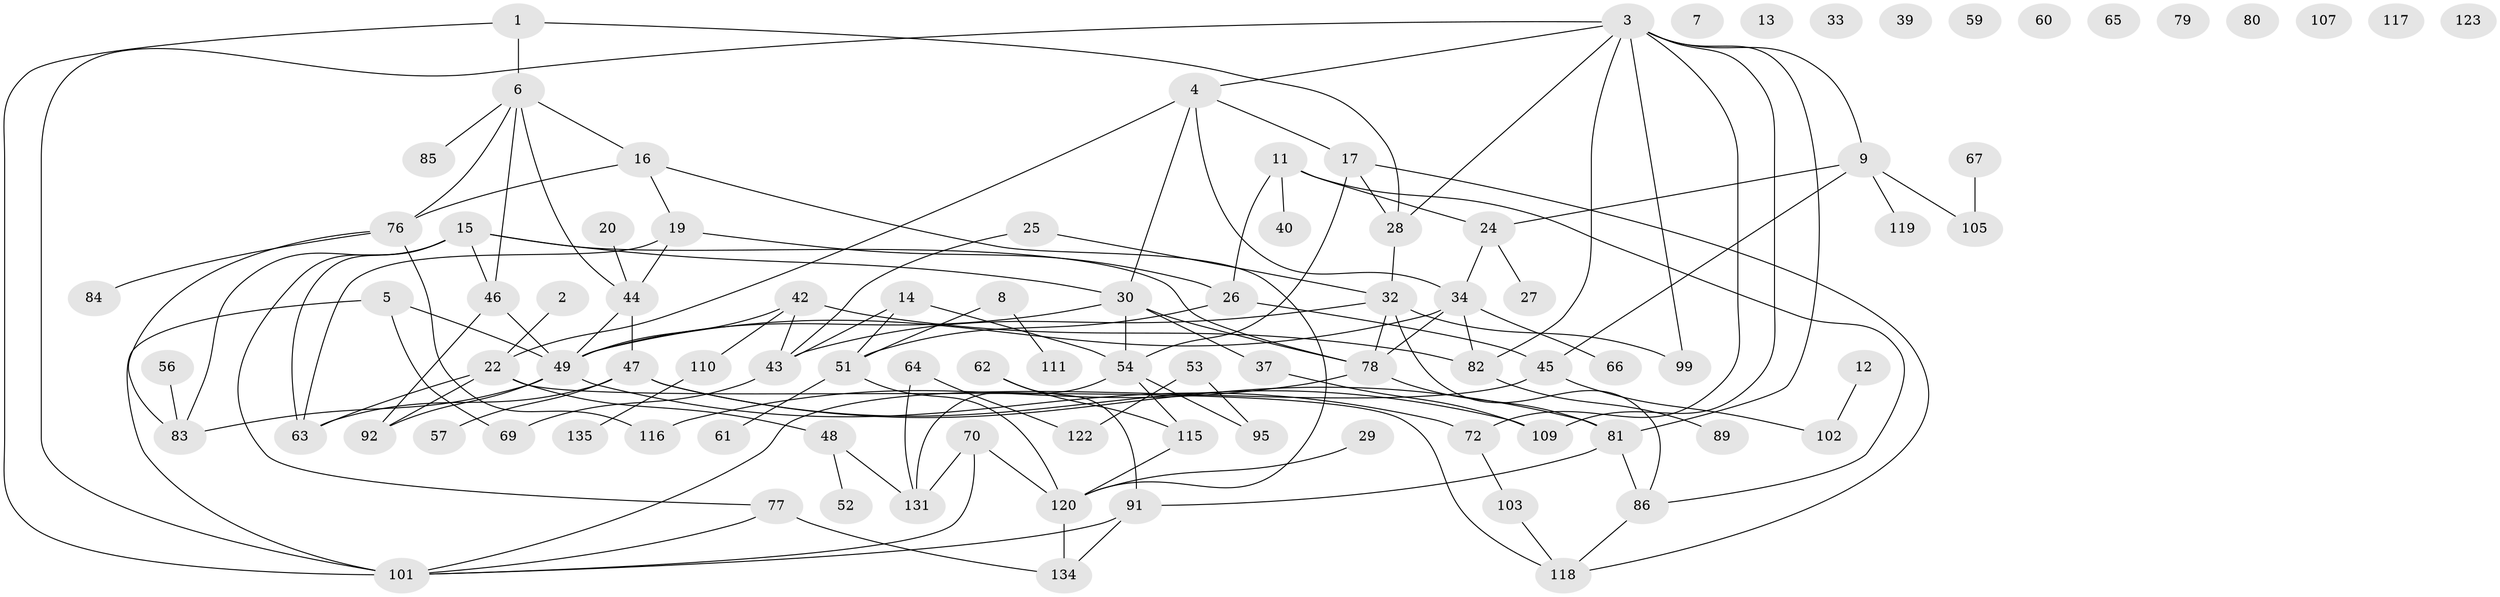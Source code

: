 // Generated by graph-tools (version 1.1) at 2025/23/03/03/25 07:23:28]
// undirected, 93 vertices, 134 edges
graph export_dot {
graph [start="1"]
  node [color=gray90,style=filled];
  1;
  2 [super="+73"];
  3 [super="+68"];
  4 [super="+35"];
  5 [super="+126"];
  6 [super="+10"];
  7;
  8 [super="+18"];
  9 [super="+97"];
  11;
  12;
  13;
  14 [super="+21"];
  15 [super="+31"];
  16 [super="+74"];
  17 [super="+100"];
  19 [super="+23"];
  20;
  22 [super="+125"];
  24 [super="+38"];
  25 [super="+55"];
  26 [super="+108"];
  27;
  28 [super="+36"];
  29 [super="+88"];
  30 [super="+124"];
  32 [super="+50"];
  33;
  34 [super="+87"];
  37 [super="+41"];
  39;
  40 [super="+58"];
  42 [super="+132"];
  43 [super="+127"];
  44;
  45;
  46 [super="+75"];
  47 [super="+128"];
  48;
  49 [super="+93"];
  51;
  52;
  53 [super="+98"];
  54 [super="+71"];
  56;
  57;
  59;
  60;
  61;
  62 [super="+112"];
  63;
  64;
  65;
  66;
  67;
  69;
  70;
  72 [super="+106"];
  76 [super="+96"];
  77 [super="+104"];
  78 [super="+90"];
  79;
  80;
  81;
  82;
  83 [super="+94"];
  84;
  85;
  86 [super="+113"];
  89;
  91 [super="+133"];
  92;
  95;
  99;
  101 [super="+129"];
  102 [super="+130"];
  103;
  105;
  107;
  109;
  110 [super="+114"];
  111;
  115;
  116;
  117;
  118;
  119;
  120 [super="+121"];
  122;
  123;
  131;
  134;
  135;
  1 -- 6;
  1 -- 101;
  1 -- 28;
  2 -- 22 [weight=2];
  3 -- 81;
  3 -- 99;
  3 -- 109;
  3 -- 28;
  3 -- 82;
  3 -- 4;
  3 -- 101 [weight=2];
  3 -- 9;
  3 -- 72;
  4 -- 22;
  4 -- 17;
  4 -- 34;
  4 -- 30;
  5 -- 69;
  5 -- 101;
  5 -- 49;
  6 -- 85;
  6 -- 16;
  6 -- 46;
  6 -- 44;
  6 -- 76;
  8 -- 51;
  8 -- 111;
  9 -- 45;
  9 -- 24;
  9 -- 105;
  9 -- 119;
  11 -- 24;
  11 -- 86;
  11 -- 26;
  11 -- 40;
  12 -- 102;
  14 -- 43;
  14 -- 51;
  14 -- 54;
  15 -- 77;
  15 -- 46;
  15 -- 63;
  15 -- 30;
  15 -- 78;
  15 -- 83;
  16 -- 76;
  16 -- 19;
  16 -- 120;
  17 -- 54;
  17 -- 28;
  17 -- 118;
  19 -- 44;
  19 -- 26;
  19 -- 63;
  20 -- 44;
  22 -- 48;
  22 -- 92;
  22 -- 118;
  22 -- 63;
  24 -- 27;
  24 -- 34;
  25 -- 32;
  25 -- 43;
  26 -- 51;
  26 -- 45;
  28 -- 32;
  29 -- 120;
  30 -- 78;
  30 -- 54;
  30 -- 49;
  30 -- 37;
  32 -- 99;
  32 -- 78;
  32 -- 86;
  32 -- 43;
  34 -- 49;
  34 -- 66;
  34 -- 82;
  34 -- 78;
  37 -- 109;
  42 -- 49;
  42 -- 43;
  42 -- 82;
  42 -- 110;
  43 -- 69;
  44 -- 47;
  44 -- 49;
  45 -- 101;
  45 -- 102;
  46 -- 92;
  46 -- 49;
  47 -- 81;
  47 -- 63;
  47 -- 57;
  47 -- 109;
  48 -- 52;
  48 -- 131;
  49 -- 72;
  49 -- 92;
  49 -- 83;
  51 -- 61;
  51 -- 120;
  53 -- 95;
  53 -- 122;
  54 -- 115;
  54 -- 131;
  54 -- 95;
  56 -- 83;
  62 -- 115;
  62 -- 91;
  64 -- 122;
  64 -- 131;
  67 -- 105;
  70 -- 101;
  70 -- 131;
  70 -- 120;
  72 -- 103;
  76 -- 84;
  76 -- 116;
  76 -- 83;
  77 -- 134;
  77 -- 101;
  78 -- 81;
  78 -- 116;
  81 -- 86;
  81 -- 91;
  82 -- 89;
  86 -- 118;
  91 -- 101;
  91 -- 134;
  103 -- 118;
  110 -- 135;
  115 -- 120;
  120 -- 134;
}
